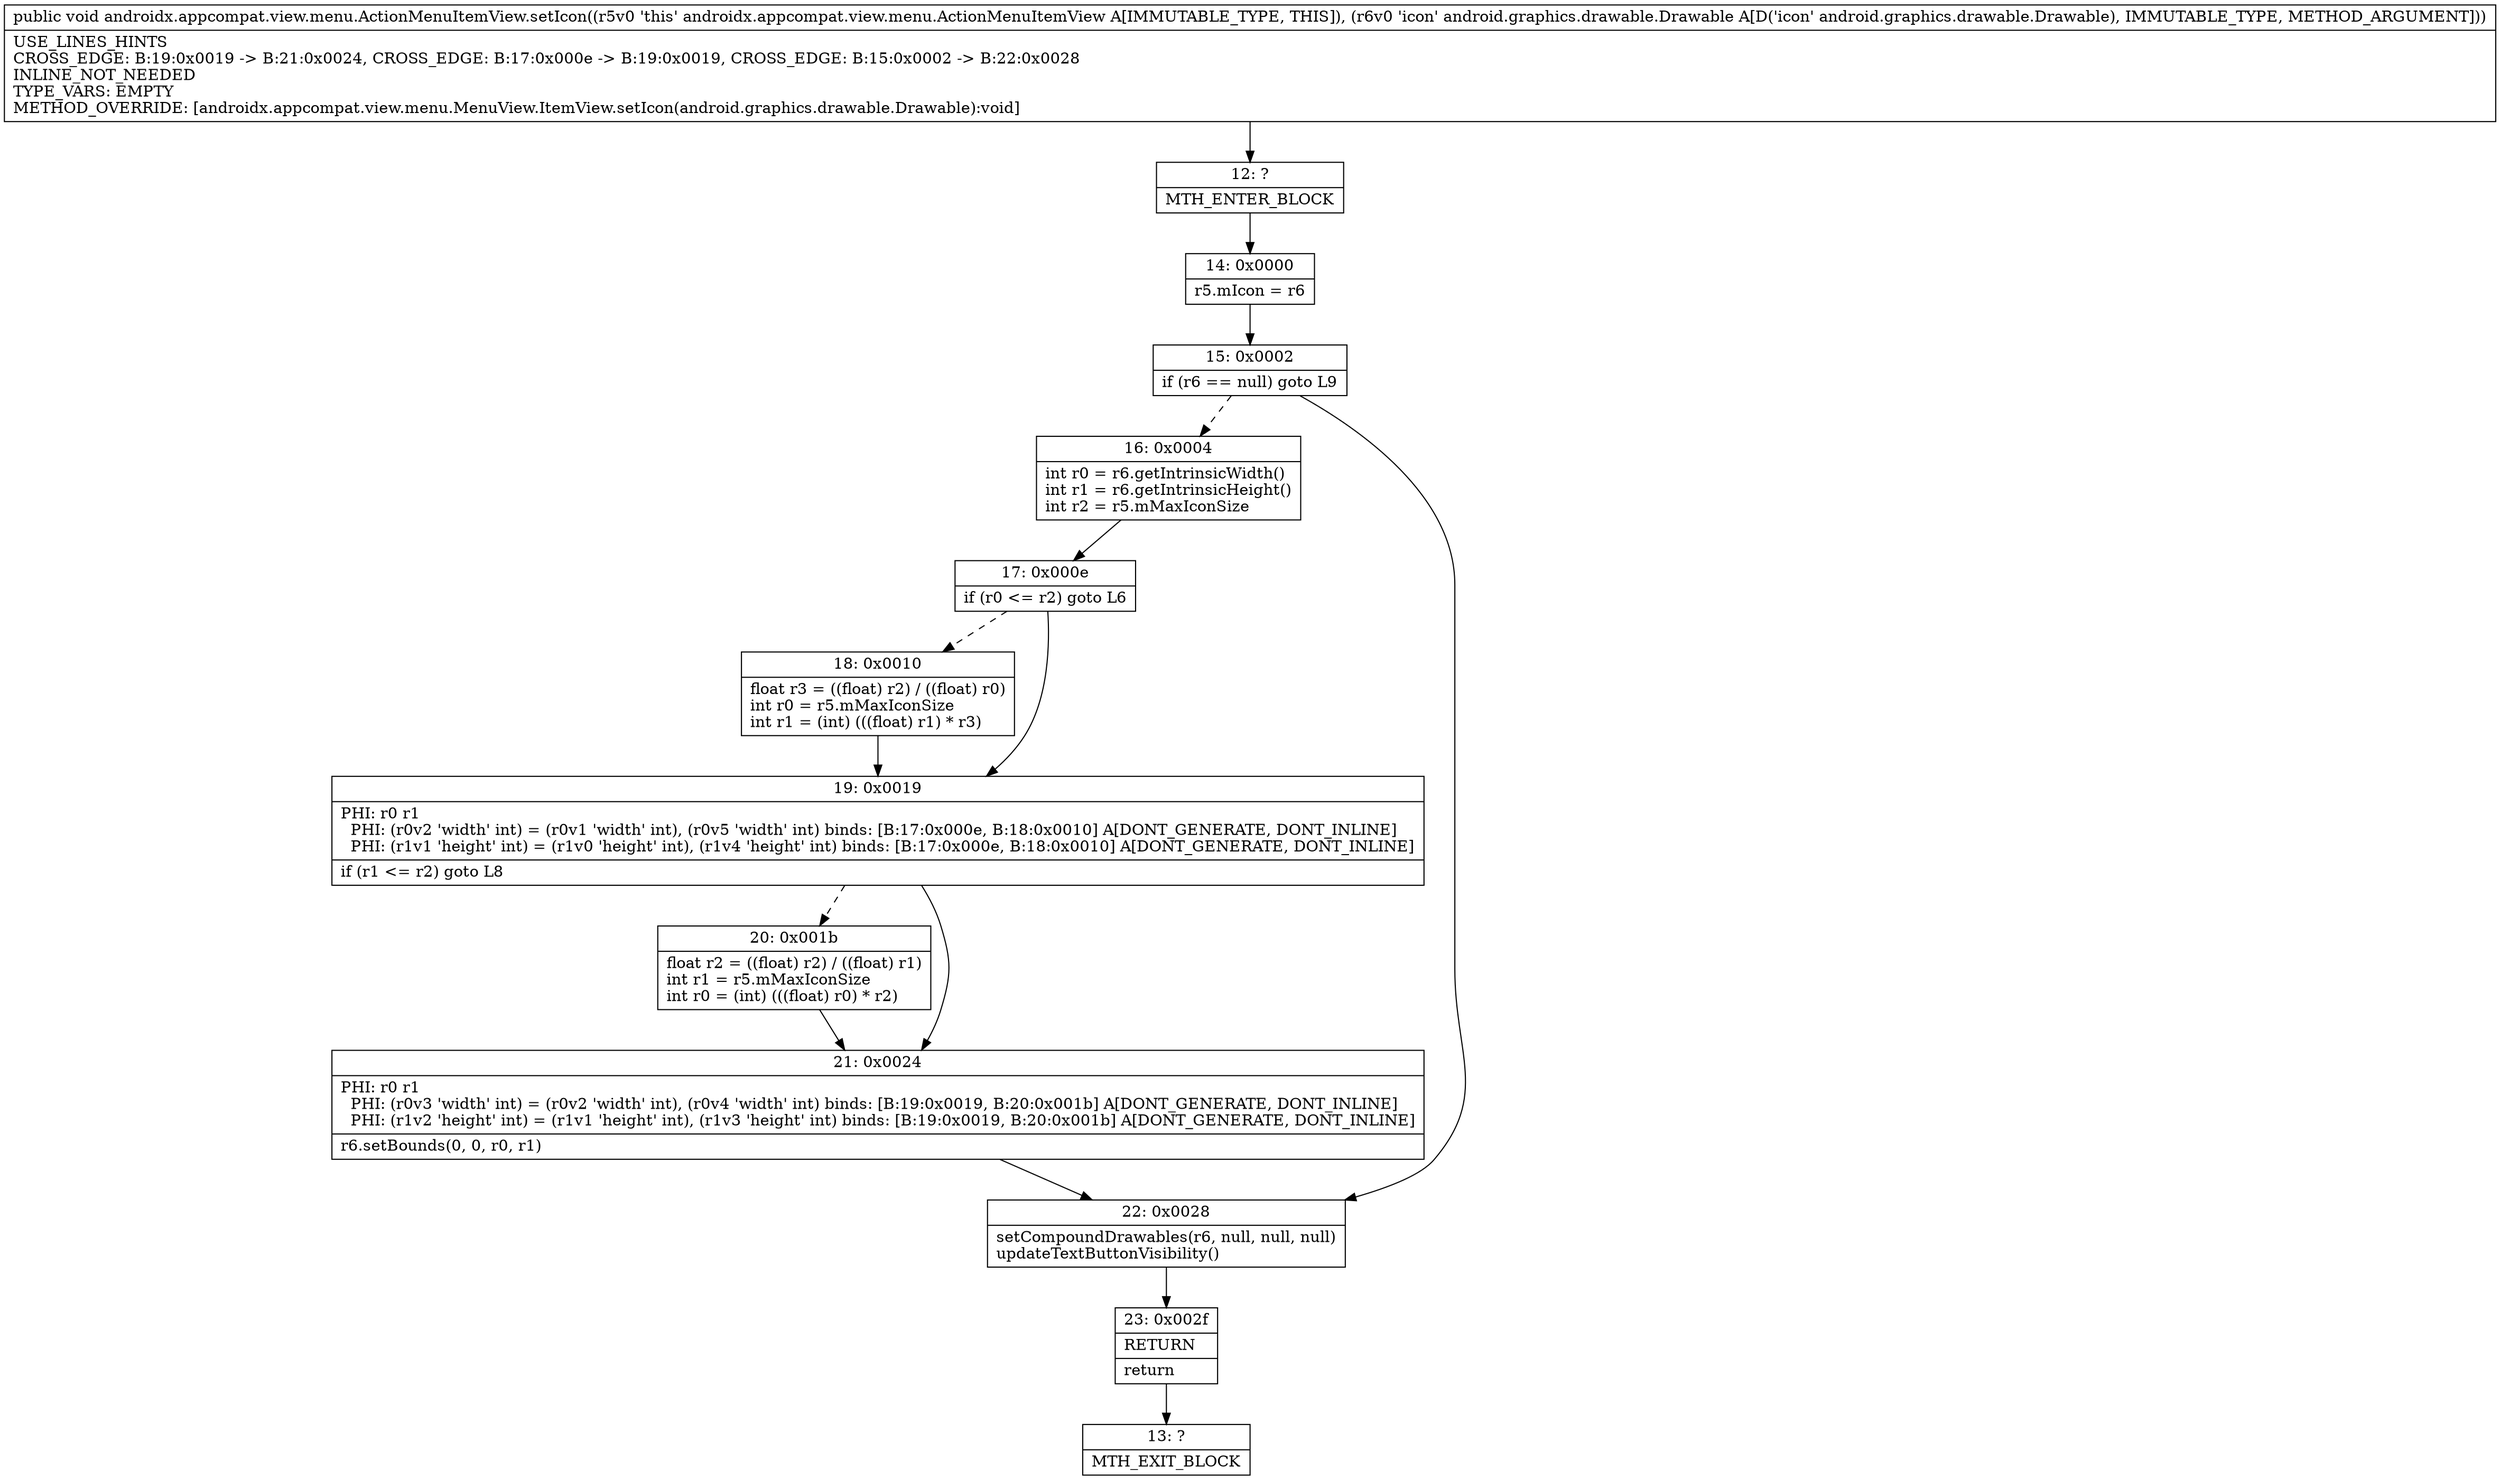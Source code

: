 digraph "CFG forandroidx.appcompat.view.menu.ActionMenuItemView.setIcon(Landroid\/graphics\/drawable\/Drawable;)V" {
Node_12 [shape=record,label="{12\:\ ?|MTH_ENTER_BLOCK\l}"];
Node_14 [shape=record,label="{14\:\ 0x0000|r5.mIcon = r6\l}"];
Node_15 [shape=record,label="{15\:\ 0x0002|if (r6 == null) goto L9\l}"];
Node_16 [shape=record,label="{16\:\ 0x0004|int r0 = r6.getIntrinsicWidth()\lint r1 = r6.getIntrinsicHeight()\lint r2 = r5.mMaxIconSize\l}"];
Node_17 [shape=record,label="{17\:\ 0x000e|if (r0 \<= r2) goto L6\l}"];
Node_18 [shape=record,label="{18\:\ 0x0010|float r3 = ((float) r2) \/ ((float) r0)\lint r0 = r5.mMaxIconSize\lint r1 = (int) (((float) r1) * r3)\l}"];
Node_19 [shape=record,label="{19\:\ 0x0019|PHI: r0 r1 \l  PHI: (r0v2 'width' int) = (r0v1 'width' int), (r0v5 'width' int) binds: [B:17:0x000e, B:18:0x0010] A[DONT_GENERATE, DONT_INLINE]\l  PHI: (r1v1 'height' int) = (r1v0 'height' int), (r1v4 'height' int) binds: [B:17:0x000e, B:18:0x0010] A[DONT_GENERATE, DONT_INLINE]\l|if (r1 \<= r2) goto L8\l}"];
Node_20 [shape=record,label="{20\:\ 0x001b|float r2 = ((float) r2) \/ ((float) r1)\lint r1 = r5.mMaxIconSize\lint r0 = (int) (((float) r0) * r2)\l}"];
Node_21 [shape=record,label="{21\:\ 0x0024|PHI: r0 r1 \l  PHI: (r0v3 'width' int) = (r0v2 'width' int), (r0v4 'width' int) binds: [B:19:0x0019, B:20:0x001b] A[DONT_GENERATE, DONT_INLINE]\l  PHI: (r1v2 'height' int) = (r1v1 'height' int), (r1v3 'height' int) binds: [B:19:0x0019, B:20:0x001b] A[DONT_GENERATE, DONT_INLINE]\l|r6.setBounds(0, 0, r0, r1)\l}"];
Node_22 [shape=record,label="{22\:\ 0x0028|setCompoundDrawables(r6, null, null, null)\lupdateTextButtonVisibility()\l}"];
Node_23 [shape=record,label="{23\:\ 0x002f|RETURN\l|return\l}"];
Node_13 [shape=record,label="{13\:\ ?|MTH_EXIT_BLOCK\l}"];
MethodNode[shape=record,label="{public void androidx.appcompat.view.menu.ActionMenuItemView.setIcon((r5v0 'this' androidx.appcompat.view.menu.ActionMenuItemView A[IMMUTABLE_TYPE, THIS]), (r6v0 'icon' android.graphics.drawable.Drawable A[D('icon' android.graphics.drawable.Drawable), IMMUTABLE_TYPE, METHOD_ARGUMENT]))  | USE_LINES_HINTS\lCROSS_EDGE: B:19:0x0019 \-\> B:21:0x0024, CROSS_EDGE: B:17:0x000e \-\> B:19:0x0019, CROSS_EDGE: B:15:0x0002 \-\> B:22:0x0028\lINLINE_NOT_NEEDED\lTYPE_VARS: EMPTY\lMETHOD_OVERRIDE: [androidx.appcompat.view.menu.MenuView.ItemView.setIcon(android.graphics.drawable.Drawable):void]\l}"];
MethodNode -> Node_12;Node_12 -> Node_14;
Node_14 -> Node_15;
Node_15 -> Node_16[style=dashed];
Node_15 -> Node_22;
Node_16 -> Node_17;
Node_17 -> Node_18[style=dashed];
Node_17 -> Node_19;
Node_18 -> Node_19;
Node_19 -> Node_20[style=dashed];
Node_19 -> Node_21;
Node_20 -> Node_21;
Node_21 -> Node_22;
Node_22 -> Node_23;
Node_23 -> Node_13;
}

